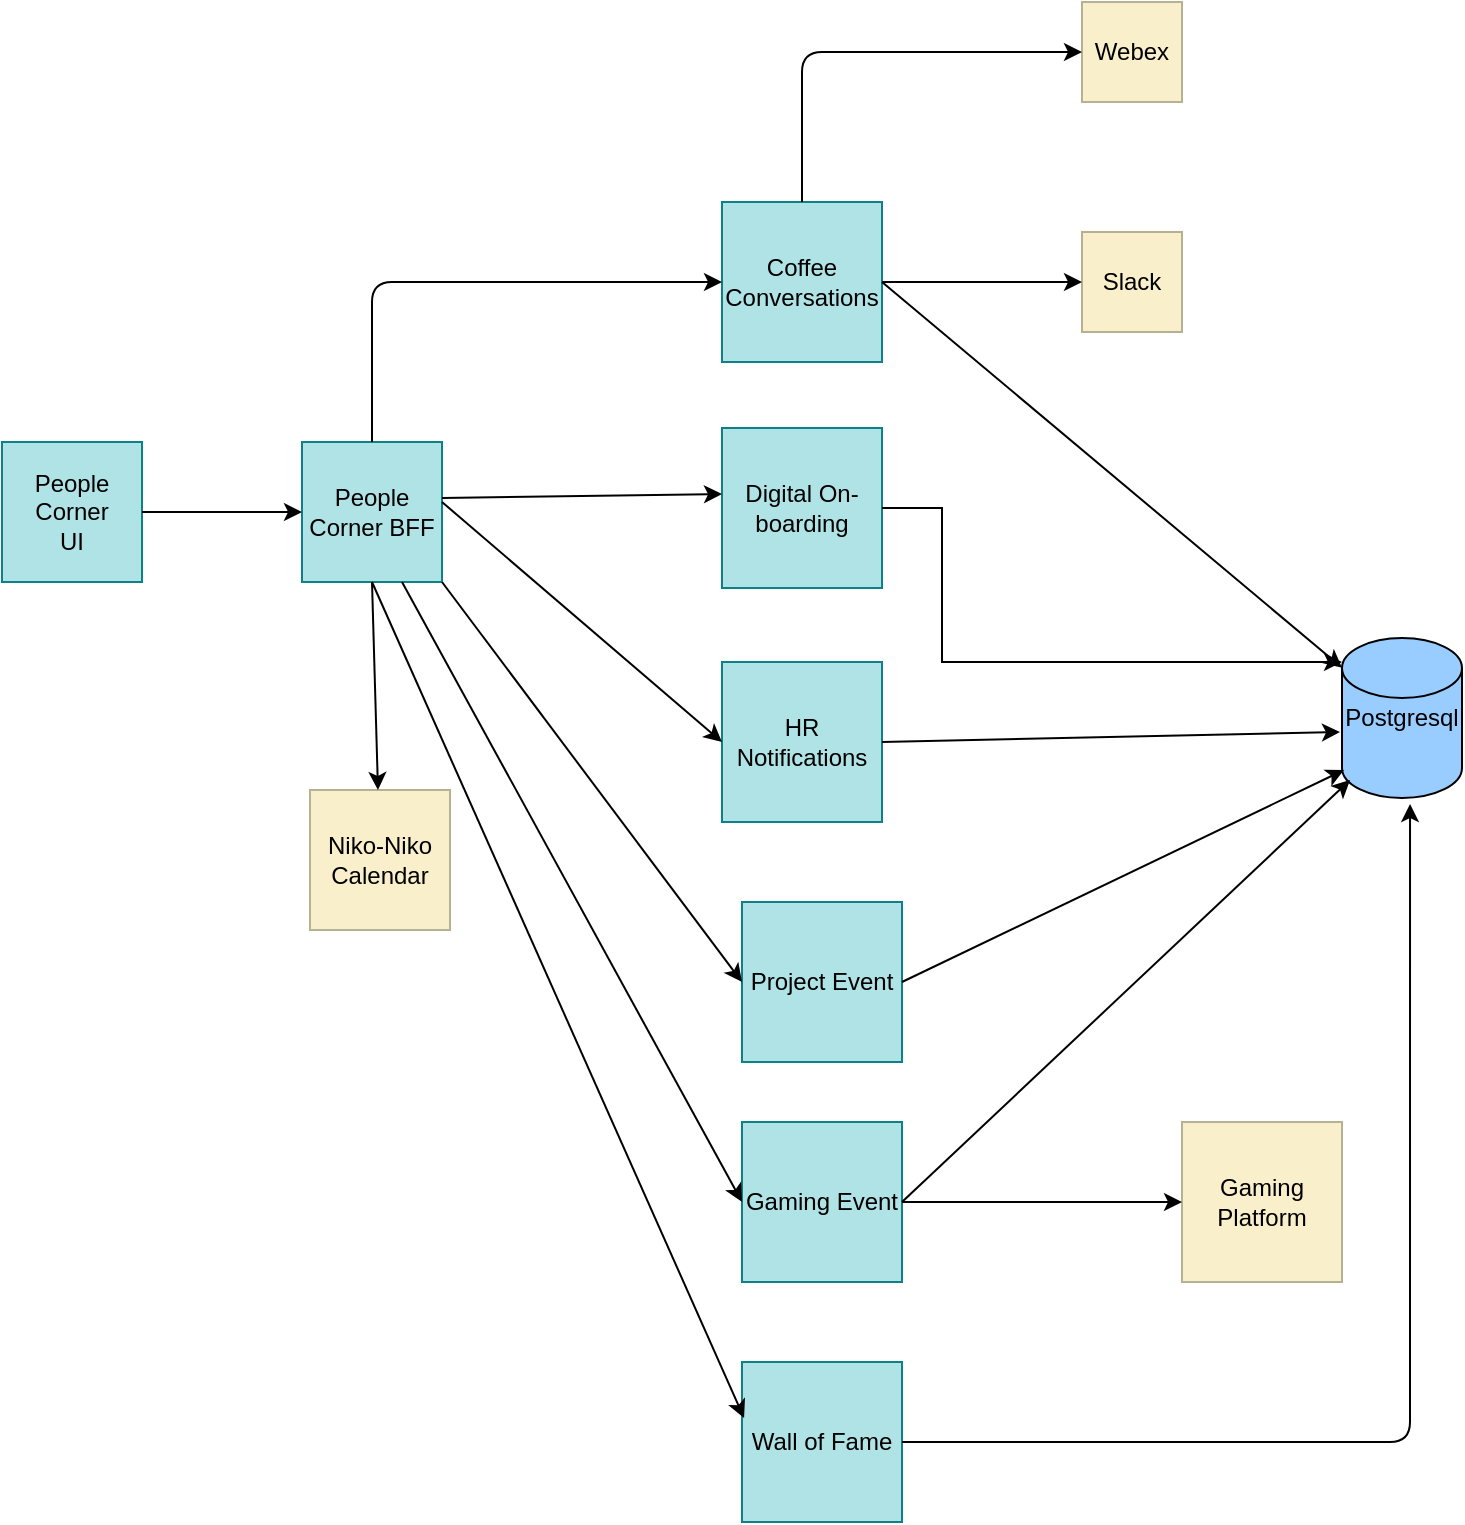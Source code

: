 <mxfile version="13.6.5" type="github">
  <diagram id="tFwGrwzsa2w8XNdhAx0C" name="Page-1">
    <mxGraphModel dx="786" dy="456" grid="1" gridSize="10" guides="1" tooltips="1" connect="1" arrows="1" fold="1" page="1" pageScale="1" pageWidth="850" pageHeight="1100" math="0" shadow="0">
      <root>
        <mxCell id="0" />
        <mxCell id="1" parent="0" />
        <mxCell id="t9EIBhpVRmkTpzi2hHbM-1" value="&lt;div&gt;People Corner &lt;br&gt;&lt;/div&gt;&lt;div&gt;UI&lt;/div&gt;" style="whiteSpace=wrap;html=1;aspect=fixed;fillColor=#b0e3e6;strokeColor=#0e8088;" vertex="1" parent="1">
          <mxGeometry x="40" y="230" width="70" height="70" as="geometry" />
        </mxCell>
        <mxCell id="t9EIBhpVRmkTpzi2hHbM-3" value="People Corner BFF" style="whiteSpace=wrap;html=1;aspect=fixed;fillColor=#b0e3e6;strokeColor=#0e8088;" vertex="1" parent="1">
          <mxGeometry x="190" y="230" width="70" height="70" as="geometry" />
        </mxCell>
        <mxCell id="t9EIBhpVRmkTpzi2hHbM-4" value="" style="endArrow=classic;html=1;exitX=1;exitY=0.5;exitDx=0;exitDy=0;entryX=0;entryY=0.5;entryDx=0;entryDy=0;" edge="1" parent="1" source="t9EIBhpVRmkTpzi2hHbM-1" target="t9EIBhpVRmkTpzi2hHbM-3">
          <mxGeometry width="50" height="50" relative="1" as="geometry">
            <mxPoint x="380" y="270" as="sourcePoint" />
            <mxPoint x="430" y="220" as="targetPoint" />
          </mxGeometry>
        </mxCell>
        <mxCell id="t9EIBhpVRmkTpzi2hHbM-5" value="Coffee Conversations" style="whiteSpace=wrap;html=1;aspect=fixed;fillColor=#b0e3e6;strokeColor=#0e8088;" vertex="1" parent="1">
          <mxGeometry x="400" y="110" width="80" height="80" as="geometry" />
        </mxCell>
        <mxCell id="t9EIBhpVRmkTpzi2hHbM-6" value="Webex" style="whiteSpace=wrap;html=1;aspect=fixed;fillColor=#FAEFCB;strokeColor=#B4B290;" vertex="1" parent="1">
          <mxGeometry x="580" y="10" width="50" height="50" as="geometry" />
        </mxCell>
        <mxCell id="t9EIBhpVRmkTpzi2hHbM-7" value="Slack" style="whiteSpace=wrap;html=1;aspect=fixed;fillColor=#FAEFCB;strokeColor=#B4B290;" vertex="1" parent="1">
          <mxGeometry x="580" y="125" width="50" height="50" as="geometry" />
        </mxCell>
        <mxCell id="t9EIBhpVRmkTpzi2hHbM-8" value="" style="endArrow=classic;html=1;entryX=0;entryY=0.5;entryDx=0;entryDy=0;exitX=0.5;exitY=0;exitDx=0;exitDy=0;" edge="1" parent="1" source="t9EIBhpVRmkTpzi2hHbM-3" target="t9EIBhpVRmkTpzi2hHbM-5">
          <mxGeometry width="50" height="50" relative="1" as="geometry">
            <mxPoint x="380" y="270" as="sourcePoint" />
            <mxPoint x="430" y="220" as="targetPoint" />
            <Array as="points">
              <mxPoint x="225" y="150" />
            </Array>
          </mxGeometry>
        </mxCell>
        <mxCell id="t9EIBhpVRmkTpzi2hHbM-10" value="" style="endArrow=classic;html=1;entryX=0;entryY=0.5;entryDx=0;entryDy=0;exitX=1;exitY=0.5;exitDx=0;exitDy=0;" edge="1" parent="1" source="t9EIBhpVRmkTpzi2hHbM-5" target="t9EIBhpVRmkTpzi2hHbM-7">
          <mxGeometry width="50" height="50" relative="1" as="geometry">
            <mxPoint x="380" y="270" as="sourcePoint" />
            <mxPoint x="430" y="220" as="targetPoint" />
          </mxGeometry>
        </mxCell>
        <mxCell id="t9EIBhpVRmkTpzi2hHbM-11" value="" style="endArrow=classic;html=1;entryX=0;entryY=0.5;entryDx=0;entryDy=0;exitX=0.5;exitY=0;exitDx=0;exitDy=0;" edge="1" parent="1" source="t9EIBhpVRmkTpzi2hHbM-5" target="t9EIBhpVRmkTpzi2hHbM-6">
          <mxGeometry width="50" height="50" relative="1" as="geometry">
            <mxPoint x="380" y="270" as="sourcePoint" />
            <mxPoint x="430" y="220" as="targetPoint" />
            <Array as="points">
              <mxPoint x="440" y="35" />
            </Array>
          </mxGeometry>
        </mxCell>
        <mxCell id="t9EIBhpVRmkTpzi2hHbM-12" value="Postgresql" style="shape=cylinder2;whiteSpace=wrap;html=1;boundedLbl=1;backgroundOutline=1;size=15;fillColor=#99CCFF;" vertex="1" parent="1">
          <mxGeometry x="710" y="328" width="60" height="80" as="geometry" />
        </mxCell>
        <mxCell id="t9EIBhpVRmkTpzi2hHbM-13" value="" style="endArrow=classic;html=1;exitX=1;exitY=0.5;exitDx=0;exitDy=0;" edge="1" parent="1" source="t9EIBhpVRmkTpzi2hHbM-5" target="t9EIBhpVRmkTpzi2hHbM-12">
          <mxGeometry width="50" height="50" relative="1" as="geometry">
            <mxPoint x="380" y="270" as="sourcePoint" />
            <mxPoint x="430" y="220" as="targetPoint" />
            <Array as="points" />
          </mxGeometry>
        </mxCell>
        <mxCell id="t9EIBhpVRmkTpzi2hHbM-14" value="Digital On-boarding" style="whiteSpace=wrap;html=1;aspect=fixed;fillColor=#b0e3e6;strokeColor=#0e8088;" vertex="1" parent="1">
          <mxGeometry x="400" y="223" width="80" height="80" as="geometry" />
        </mxCell>
        <mxCell id="t9EIBhpVRmkTpzi2hHbM-20" style="edgeStyle=orthogonalEdgeStyle;rounded=0;orthogonalLoop=1;jettySize=auto;html=1;exitX=1;exitY=0.5;exitDx=0;exitDy=0;" edge="1" parent="1" source="t9EIBhpVRmkTpzi2hHbM-14" target="t9EIBhpVRmkTpzi2hHbM-12">
          <mxGeometry relative="1" as="geometry">
            <Array as="points">
              <mxPoint x="510" y="263" />
              <mxPoint x="510" y="340" />
            </Array>
          </mxGeometry>
        </mxCell>
        <mxCell id="t9EIBhpVRmkTpzi2hHbM-15" value="HR Notifications" style="whiteSpace=wrap;html=1;aspect=fixed;fillColor=#b0e3e6;strokeColor=#0e8088;" vertex="1" parent="1">
          <mxGeometry x="400" y="340" width="80" height="80" as="geometry" />
        </mxCell>
        <mxCell id="t9EIBhpVRmkTpzi2hHbM-16" value="Project Event" style="whiteSpace=wrap;html=1;aspect=fixed;fillColor=#b0e3e6;strokeColor=#0e8088;" vertex="1" parent="1">
          <mxGeometry x="410" y="460" width="80" height="80" as="geometry" />
        </mxCell>
        <mxCell id="t9EIBhpVRmkTpzi2hHbM-17" value="Gaming Event" style="whiteSpace=wrap;html=1;aspect=fixed;fillColor=#b0e3e6;strokeColor=#0e8088;" vertex="1" parent="1">
          <mxGeometry x="410" y="570" width="80" height="80" as="geometry" />
        </mxCell>
        <mxCell id="t9EIBhpVRmkTpzi2hHbM-18" value="" style="endArrow=classic;html=1;entryX=0;entryY=0.5;entryDx=0;entryDy=0;exitX=1;exitY=0.5;exitDx=0;exitDy=0;" edge="1" parent="1">
          <mxGeometry width="50" height="50" relative="1" as="geometry">
            <mxPoint x="260" y="258" as="sourcePoint" />
            <mxPoint x="400" y="256" as="targetPoint" />
          </mxGeometry>
        </mxCell>
        <mxCell id="t9EIBhpVRmkTpzi2hHbM-19" value="" style="endArrow=classic;html=1;entryX=-0.017;entryY=0.588;entryDx=0;entryDy=0;entryPerimeter=0;exitX=1;exitY=0.5;exitDx=0;exitDy=0;" edge="1" parent="1" source="t9EIBhpVRmkTpzi2hHbM-15" target="t9EIBhpVRmkTpzi2hHbM-12">
          <mxGeometry width="50" height="50" relative="1" as="geometry">
            <mxPoint x="380" y="420" as="sourcePoint" />
            <mxPoint x="430" y="370" as="targetPoint" />
          </mxGeometry>
        </mxCell>
        <mxCell id="t9EIBhpVRmkTpzi2hHbM-21" value="" style="endArrow=classic;html=1;entryX=0;entryY=0.5;entryDx=0;entryDy=0;" edge="1" parent="1" target="t9EIBhpVRmkTpzi2hHbM-15">
          <mxGeometry width="50" height="50" relative="1" as="geometry">
            <mxPoint x="260" y="260" as="sourcePoint" />
            <mxPoint x="440" y="370" as="targetPoint" />
            <Array as="points" />
          </mxGeometry>
        </mxCell>
        <mxCell id="t9EIBhpVRmkTpzi2hHbM-22" value="" style="endArrow=classic;html=1;entryX=0;entryY=0.5;entryDx=0;entryDy=0;exitX=1;exitY=1;exitDx=0;exitDy=0;" edge="1" parent="1" source="t9EIBhpVRmkTpzi2hHbM-3" target="t9EIBhpVRmkTpzi2hHbM-16">
          <mxGeometry width="50" height="50" relative="1" as="geometry">
            <mxPoint x="230" y="290" as="sourcePoint" />
            <mxPoint x="400" y="537" as="targetPoint" />
            <Array as="points" />
          </mxGeometry>
        </mxCell>
        <mxCell id="t9EIBhpVRmkTpzi2hHbM-23" value="" style="endArrow=classic;html=1;entryX=0.017;entryY=0.825;entryDx=0;entryDy=0;entryPerimeter=0;exitX=1;exitY=0.5;exitDx=0;exitDy=0;" edge="1" parent="1" source="t9EIBhpVRmkTpzi2hHbM-16" target="t9EIBhpVRmkTpzi2hHbM-12">
          <mxGeometry width="50" height="50" relative="1" as="geometry">
            <mxPoint x="490" y="430" as="sourcePoint" />
            <mxPoint x="718.98" y="367.04" as="targetPoint" />
          </mxGeometry>
        </mxCell>
        <mxCell id="t9EIBhpVRmkTpzi2hHbM-24" value="" style="endArrow=classic;html=1;entryX=0;entryY=0.5;entryDx=0;entryDy=0;" edge="1" parent="1" target="t9EIBhpVRmkTpzi2hHbM-17">
          <mxGeometry width="50" height="50" relative="1" as="geometry">
            <mxPoint x="240" y="300" as="sourcePoint" />
            <mxPoint x="410" y="547" as="targetPoint" />
            <Array as="points" />
          </mxGeometry>
        </mxCell>
        <mxCell id="t9EIBhpVRmkTpzi2hHbM-25" value="" style="endArrow=classic;html=1;entryX=0.067;entryY=0.888;entryDx=0;entryDy=0;entryPerimeter=0;exitX=1;exitY=0.5;exitDx=0;exitDy=0;" edge="1" parent="1" source="t9EIBhpVRmkTpzi2hHbM-17" target="t9EIBhpVRmkTpzi2hHbM-12">
          <mxGeometry width="50" height="50" relative="1" as="geometry">
            <mxPoint x="490" y="530" as="sourcePoint" />
            <mxPoint x="721.02" y="386" as="targetPoint" />
          </mxGeometry>
        </mxCell>
        <mxCell id="t9EIBhpVRmkTpzi2hHbM-26" value="Wall of Fame" style="whiteSpace=wrap;html=1;aspect=fixed;fillColor=#b0e3e6;strokeColor=#0e8088;" vertex="1" parent="1">
          <mxGeometry x="410" y="690" width="80" height="80" as="geometry" />
        </mxCell>
        <mxCell id="t9EIBhpVRmkTpzi2hHbM-27" value="" style="endArrow=classic;html=1;entryX=0.013;entryY=0.35;entryDx=0;entryDy=0;exitX=0.5;exitY=1;exitDx=0;exitDy=0;entryPerimeter=0;" edge="1" parent="1" source="t9EIBhpVRmkTpzi2hHbM-3" target="t9EIBhpVRmkTpzi2hHbM-26">
          <mxGeometry width="50" height="50" relative="1" as="geometry">
            <mxPoint x="240" y="300" as="sourcePoint" />
            <mxPoint x="410" y="660" as="targetPoint" />
            <Array as="points" />
          </mxGeometry>
        </mxCell>
        <mxCell id="t9EIBhpVRmkTpzi2hHbM-28" value="" style="endArrow=classic;html=1;exitX=1;exitY=0.5;exitDx=0;exitDy=0;entryX=0.567;entryY=1.038;entryDx=0;entryDy=0;entryPerimeter=0;" edge="1" parent="1" source="t9EIBhpVRmkTpzi2hHbM-26" target="t9EIBhpVRmkTpzi2hHbM-12">
          <mxGeometry width="50" height="50" relative="1" as="geometry">
            <mxPoint x="490" y="660" as="sourcePoint" />
            <mxPoint x="764" y="410" as="targetPoint" />
            <Array as="points">
              <mxPoint x="744" y="730" />
            </Array>
          </mxGeometry>
        </mxCell>
        <mxCell id="t9EIBhpVRmkTpzi2hHbM-30" value="Gaming Platform" style="whiteSpace=wrap;html=1;aspect=fixed;fillColor=#FAEFCB;strokeColor=#B4B290;" vertex="1" parent="1">
          <mxGeometry x="630" y="570" width="80" height="80" as="geometry" />
        </mxCell>
        <mxCell id="t9EIBhpVRmkTpzi2hHbM-31" value="" style="endArrow=classic;html=1;entryX=0;entryY=0.5;entryDx=0;entryDy=0;" edge="1" parent="1" source="t9EIBhpVRmkTpzi2hHbM-17" target="t9EIBhpVRmkTpzi2hHbM-30">
          <mxGeometry width="50" height="50" relative="1" as="geometry">
            <mxPoint x="350" y="580" as="sourcePoint" />
            <mxPoint x="400" y="530" as="targetPoint" />
          </mxGeometry>
        </mxCell>
        <mxCell id="t9EIBhpVRmkTpzi2hHbM-32" value="Niko-Niko Calendar" style="whiteSpace=wrap;html=1;aspect=fixed;fillColor=#FAEFCB;strokeColor=#B4B290;" vertex="1" parent="1">
          <mxGeometry x="194" y="404" width="70" height="70" as="geometry" />
        </mxCell>
        <mxCell id="t9EIBhpVRmkTpzi2hHbM-33" value="" style="endArrow=classic;html=1;exitX=0.5;exitY=1;exitDx=0;exitDy=0;" edge="1" parent="1" source="t9EIBhpVRmkTpzi2hHbM-3" target="t9EIBhpVRmkTpzi2hHbM-32">
          <mxGeometry width="50" height="50" relative="1" as="geometry">
            <mxPoint x="350" y="380" as="sourcePoint" />
            <mxPoint x="400" y="330" as="targetPoint" />
          </mxGeometry>
        </mxCell>
      </root>
    </mxGraphModel>
  </diagram>
</mxfile>

